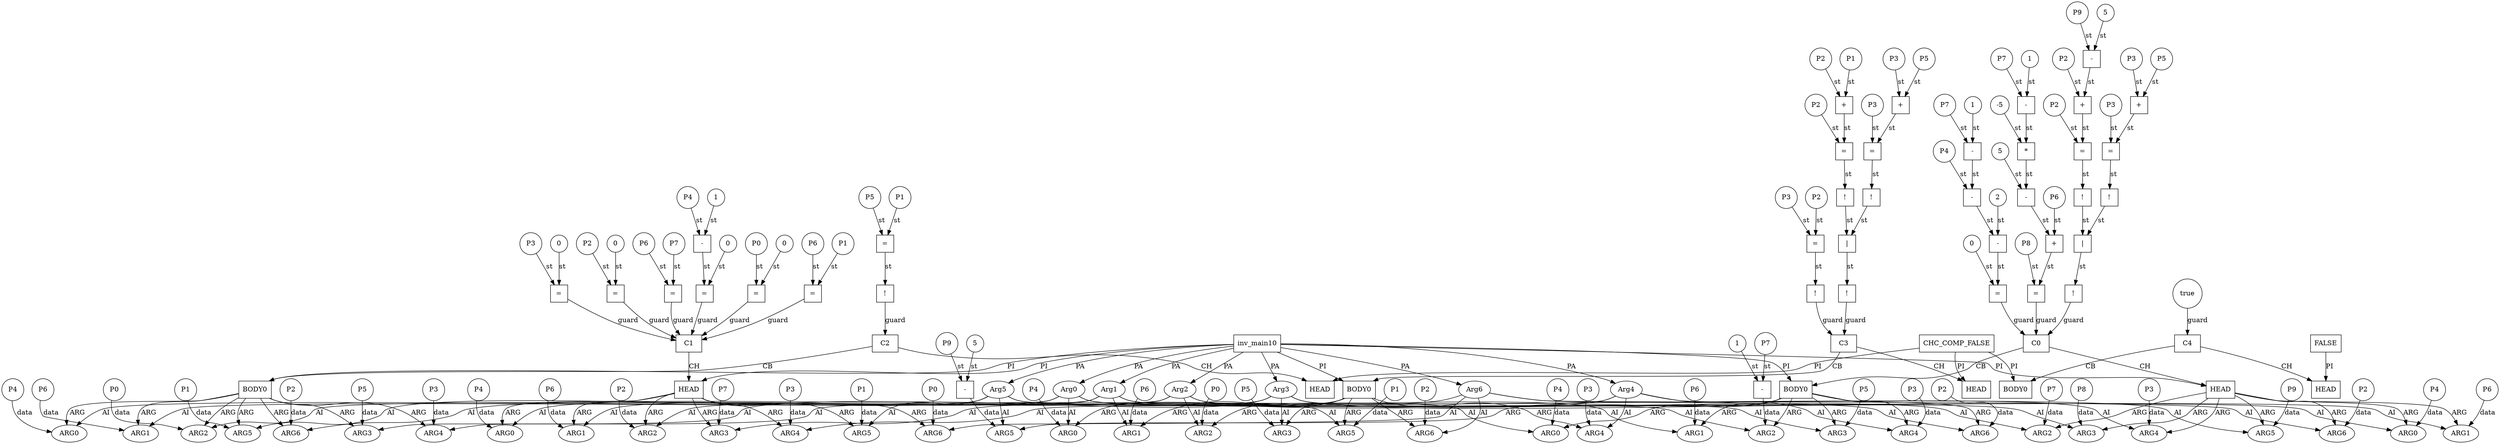 // Horn Graph
digraph {
	"predicate_0" [label="inv_main10"  nodeName="predicate_0" class=predicateName GNNNodeID=0 shape="box"]
	"predicateArgument_0" [label="Arg0"  nodeName="predicateArgument_0" class=predicateArgument GNNNodeID=1 shape="ellipse"]
		"predicate_0" -> "predicateArgument_0" [ label="PA"]
	"predicateArgument_1" [label="Arg1"  nodeName="predicateArgument_1" class=predicateArgument GNNNodeID=2 shape="ellipse"]
		"predicate_0" -> "predicateArgument_1" [ label="PA"]
	"predicateArgument_2" [label="Arg2"  nodeName="predicateArgument_2" class=predicateArgument GNNNodeID=3 shape="ellipse"]
		"predicate_0" -> "predicateArgument_2" [ label="PA"]
	"predicateArgument_3" [label="Arg3"  nodeName="predicateArgument_3" class=predicateArgument GNNNodeID=4 shape="ellipse"]
		"predicate_0" -> "predicateArgument_3" [ label="PA"]
	"predicateArgument_4" [label="Arg4"  nodeName="predicateArgument_4" class=predicateArgument GNNNodeID=5 shape="ellipse"]
		"predicate_0" -> "predicateArgument_4" [ label="PA"]
	"predicateArgument_5" [label="Arg5"  nodeName="predicateArgument_5" class=predicateArgument GNNNodeID=6 shape="ellipse"]
		"predicate_0" -> "predicateArgument_5" [ label="PA"]
	"predicateArgument_6" [label="Arg6"  nodeName="predicateArgument_6" class=predicateArgument GNNNodeID=7 shape="ellipse"]
		"predicate_0" -> "predicateArgument_6" [ label="PA"]
	"predicate_1" [label="CHC_COMP_FALSE"  nodeName="predicate_1" class=predicateName GNNNodeID=8 shape="box"]
	"predicate_2" [label="FALSE"  nodeName="predicate_2" class=predicateName GNNNodeID=9 shape="box"]
	"clause_0" [label="C0"  nodeName="clause_0" class=clause GNNNodeID=10 shape="box"]
	">=_11" [label="="  nodeName=">=_11" class=operator GNNNodeID=11 shape="square"]
		">=_11" -> "clause_0" [ label="guard"]
	"0_12" [label="0"  nodeName="0_12" class=constant GNNNodeID=12 shape="circle"]
		"0_12" -> ">=_11" [ label="st"]
	"-_13" [label="-"  nodeName="-_13" class=operator GNNNodeID=13 shape="square"]
		"-_13" -> ">=_11" [ label="st"]
	"-_14" [label="-"  nodeName="-_14" class=operator GNNNodeID=14 shape="square"]
		"-_14" -> "-_13" [ label="st"]
	"P4_15" [label="P4"  nodeName="P4_15" class=symbolicConstant GNNNodeID=15 shape="circle"]
		"P4_15" -> "-_14" [ label="st"]
	"-_16" [label="-"  nodeName="-_16" class=operator GNNNodeID=16 shape="square"]
		"-_16" -> "-_14" [ label="st"]
	"P7_17" [label="P7"  nodeName="P7_17" class=symbolicConstant GNNNodeID=17 shape="circle"]
		"P7_17" -> "-_16" [ label="st"]
	"1_18" [label="1"  nodeName="1_18" class=constant GNNNodeID=18 shape="circle"]
		"1_18" -> "-_16" [ label="st"]
	"2_19" [label="2"  nodeName="2_19" class=constant GNNNodeID=19 shape="circle"]
		"2_19" -> "-_13" [ label="st"]
	"=_20" [label="="  nodeName="=_20" class=operator GNNNodeID=20 shape="square"]
		"=_20" -> "clause_0" [ label="guard"]
	"P8_21" [label="P8"  nodeName="P8_21" class=symbolicConstant GNNNodeID=21 shape="circle"]
		"P8_21" -> "=_20" [ label="st"]
	"+_22" [label="+"  nodeName="+_22" class=operator GNNNodeID=22 shape="square"]
		"+_22" -> "=_20" [ label="st"]
	"-_23" [label="-"  nodeName="-_23" class=operator GNNNodeID=23 shape="square"]
		"-_23" -> "+_22" [ label="st"]
	"5_24" [label="5"  nodeName="5_24" class=constant GNNNodeID=24 shape="circle"]
		"5_24" -> "-_23" [ label="st"]
	"*_25" [label="*"  nodeName="*_25" class=operator GNNNodeID=25 shape="square"]
		"*_25" -> "-_23" [ label="st"]
	"-5_26" [label="-5"  nodeName="-5_26" class=constant GNNNodeID=26 shape="circle"]
		"-5_26" -> "*_25" [ label="st"]
	"-_27" [label="-"  nodeName="-_27" class=operator GNNNodeID=27 shape="square"]
		"-_27" -> "*_25" [ label="st"]
	"P7_28" [label="P7"  nodeName="P7_28" class=symbolicConstant GNNNodeID=28 shape="circle"]
		"P7_28" -> "-_27" [ label="st"]
	"1_29" [label="1"  nodeName="1_29" class=constant GNNNodeID=29 shape="circle"]
		"1_29" -> "-_27" [ label="st"]
	"P6_30" [label="P6"  nodeName="P6_30" class=symbolicConstant GNNNodeID=30 shape="circle"]
		"P6_30" -> "+_22" [ label="st"]
	"!_31" [label="!"  nodeName="!_31" class=operator GNNNodeID=31 shape="square"]
		"!_31" -> "clause_0" [ label="guard"]
	"|_32" [label="|"  nodeName="|_32" class=operator GNNNodeID=32 shape="square"]
		"|_32" -> "!_31" [ label="st"]
	"!_33" [label="!"  nodeName="!_33" class=operator GNNNodeID=33 shape="square"]
		"!_33" -> "|_32" [ label="st"]
	"=_34" [label="="  nodeName="=_34" class=operator GNNNodeID=34 shape="square"]
		"=_34" -> "!_33" [ label="st"]
	"P2_35" [label="P2"  nodeName="P2_35" class=symbolicConstant GNNNodeID=35 shape="circle"]
		"P2_35" -> "=_34" [ label="st"]
	"+_36" [label="+"  nodeName="+_36" class=operator GNNNodeID=36 shape="square"]
		"+_36" -> "=_34" [ label="st"]
	"P2_37" [label="P2"  nodeName="P2_37" class=symbolicConstant GNNNodeID=37 shape="circle"]
		"P2_37" -> "+_36" [ label="st"]
	"-_38" [label="-"  nodeName="-_38" class=operator GNNNodeID=38 shape="square"]
		"-_38" -> "+_36" [ label="st"]
	"P9_39" [label="P9"  nodeName="P9_39" class=symbolicConstant GNNNodeID=39 shape="circle"]
		"P9_39" -> "-_38" [ label="st"]
	"5_40" [label="5"  nodeName="5_40" class=constant GNNNodeID=40 shape="circle"]
		"5_40" -> "-_38" [ label="st"]
	"!_41" [label="!"  nodeName="!_41" class=operator GNNNodeID=41 shape="square"]
		"!_41" -> "|_32" [ label="st"]
	"=_42" [label="="  nodeName="=_42" class=operator GNNNodeID=42 shape="square"]
		"=_42" -> "!_41" [ label="st"]
	"P3_43" [label="P3"  nodeName="P3_43" class=symbolicConstant GNNNodeID=43 shape="circle"]
		"P3_43" -> "=_42" [ label="st"]
	"+_44" [label="+"  nodeName="+_44" class=operator GNNNodeID=44 shape="square"]
		"+_44" -> "=_42" [ label="st"]
	"P3_45" [label="P3"  nodeName="P3_45" class=symbolicConstant GNNNodeID=45 shape="circle"]
		"P3_45" -> "+_44" [ label="st"]
	"P5_46" [label="P5"  nodeName="P5_46" class=symbolicConstant GNNNodeID=46 shape="circle"]
		"P5_46" -> "+_44" [ label="st"]
	"clauseHead_0" [label="HEAD"  nodeName="clauseHead_0" class=clauseHead GNNNodeID=47 shape="box"]
		"clause_0" -> "clauseHead_0" [ label="CH"]
		"predicate_0" -> "clauseHead_0" [ label="PI"]
	"clauseArgument_0" [label="ARG0"  nodeName="clauseArgument_0" class=clauseArg GNNNodeID=48 shape="ellipse"]
		"clauseHead_0" -> "clauseArgument_0" [ label="ARG"]
		"predicateArgument_0" -> "clauseArgument_0" [ label="AI"]
	"P4_49" [label="P4"  nodeName="P4_49" class=symbolicConstant GNNNodeID=49 shape="circle"]
		"P4_49" -> "clauseArgument_0" [ label="data"]
	"clauseArgument_1" [label="ARG1"  nodeName="clauseArgument_1" class=clauseArg GNNNodeID=50 shape="ellipse"]
		"clauseHead_0" -> "clauseArgument_1" [ label="ARG"]
		"predicateArgument_1" -> "clauseArgument_1" [ label="AI"]
	"P6_51" [label="P6"  nodeName="P6_51" class=symbolicConstant GNNNodeID=51 shape="circle"]
		"P6_51" -> "clauseArgument_1" [ label="data"]
	"clauseArgument_2" [label="ARG2"  nodeName="clauseArgument_2" class=clauseArg GNNNodeID=52 shape="ellipse"]
		"clauseHead_0" -> "clauseArgument_2" [ label="ARG"]
		"predicateArgument_2" -> "clauseArgument_2" [ label="AI"]
	"P7_53" [label="P7"  nodeName="P7_53" class=symbolicConstant GNNNodeID=53 shape="circle"]
		"P7_53" -> "clauseArgument_2" [ label="data"]
	"clauseArgument_3" [label="ARG3"  nodeName="clauseArgument_3" class=clauseArg GNNNodeID=54 shape="ellipse"]
		"clauseHead_0" -> "clauseArgument_3" [ label="ARG"]
		"predicateArgument_3" -> "clauseArgument_3" [ label="AI"]
	"P8_55" [label="P8"  nodeName="P8_55" class=symbolicConstant GNNNodeID=55 shape="circle"]
		"P8_55" -> "clauseArgument_3" [ label="data"]
	"clauseArgument_4" [label="ARG4"  nodeName="clauseArgument_4" class=clauseArg GNNNodeID=56 shape="ellipse"]
		"clauseHead_0" -> "clauseArgument_4" [ label="ARG"]
		"predicateArgument_4" -> "clauseArgument_4" [ label="AI"]
	"P3_57" [label="P3"  nodeName="P3_57" class=symbolicConstant GNNNodeID=57 shape="circle"]
		"P3_57" -> "clauseArgument_4" [ label="data"]
	"clauseArgument_5" [label="ARG5"  nodeName="clauseArgument_5" class=clauseArg GNNNodeID=58 shape="ellipse"]
		"clauseHead_0" -> "clauseArgument_5" [ label="ARG"]
		"predicateArgument_5" -> "clauseArgument_5" [ label="AI"]
	"P9_59" [label="P9"  nodeName="P9_59" class=symbolicConstant GNNNodeID=59 shape="circle"]
		"P9_59" -> "clauseArgument_5" [ label="data"]
	"clauseArgument_6" [label="ARG6"  nodeName="clauseArgument_6" class=clauseArg GNNNodeID=60 shape="ellipse"]
		"clauseHead_0" -> "clauseArgument_6" [ label="ARG"]
		"predicateArgument_6" -> "clauseArgument_6" [ label="AI"]
	"P2_61" [label="P2"  nodeName="P2_61" class=symbolicConstant GNNNodeID=61 shape="circle"]
		"P2_61" -> "clauseArgument_6" [ label="data"]
	"clauseBody_0" [label="BODY0"  nodeName="clauseBody_0" class=clauseBody GNNNodeID=62 shape="box"]
		"clause_0" -> "clauseBody_0" [ label="CB"]
		"predicate_0" -> "clauseBody_0" [ label="PI"]
	"clauseArgument_7" [label="ARG0"  nodeName="clauseArgument_7" class=clauseArg GNNNodeID=63 shape="ellipse"]
		"clauseBody_0" -> "clauseArgument_7" [ label="ARG"]
		"predicateArgument_0" -> "clauseArgument_7" [ label="AI"]
	"P4_64" [label="P4"  nodeName="P4_64" class=symbolicConstant GNNNodeID=64 shape="circle"]
		"P4_64" -> "clauseArgument_7" [ label="data"]
	"clauseArgument_8" [label="ARG1"  nodeName="clauseArgument_8" class=clauseArg GNNNodeID=65 shape="ellipse"]
		"clauseBody_0" -> "clauseArgument_8" [ label="ARG"]
		"predicateArgument_1" -> "clauseArgument_8" [ label="AI"]
	"P6_66" [label="P6"  nodeName="P6_66" class=symbolicConstant GNNNodeID=66 shape="circle"]
		"P6_66" -> "clauseArgument_8" [ label="data"]
	"clauseArgument_9" [label="ARG2"  nodeName="clauseArgument_9" class=clauseArg GNNNodeID=67 shape="ellipse"]
		"clauseBody_0" -> "clauseArgument_9" [ label="ARG"]
		"predicateArgument_2" -> "clauseArgument_9" [ label="AI"]
	"-_68" [label="-"  nodeName="-_68" class=operator GNNNodeID=68 shape="square"]
		"-_68" -> "clauseArgument_9" [ label="data"]
	"P7_69" [label="P7"  nodeName="P7_69" class=symbolicConstant GNNNodeID=69 shape="circle"]
		"P7_69" -> "-_68" [ label="st"]
	"1_70" [label="1"  nodeName="1_70" class=constant GNNNodeID=70 shape="circle"]
		"1_70" -> "-_68" [ label="st"]
	"clauseArgument_10" [label="ARG3"  nodeName="clauseArgument_10" class=clauseArg GNNNodeID=71 shape="ellipse"]
		"clauseBody_0" -> "clauseArgument_10" [ label="ARG"]
		"predicateArgument_3" -> "clauseArgument_10" [ label="AI"]
	"P5_72" [label="P5"  nodeName="P5_72" class=symbolicConstant GNNNodeID=72 shape="circle"]
		"P5_72" -> "clauseArgument_10" [ label="data"]
	"clauseArgument_11" [label="ARG4"  nodeName="clauseArgument_11" class=clauseArg GNNNodeID=73 shape="ellipse"]
		"clauseBody_0" -> "clauseArgument_11" [ label="ARG"]
		"predicateArgument_4" -> "clauseArgument_11" [ label="AI"]
	"P3_74" [label="P3"  nodeName="P3_74" class=symbolicConstant GNNNodeID=74 shape="circle"]
		"P3_74" -> "clauseArgument_11" [ label="data"]
	"clauseArgument_12" [label="ARG5"  nodeName="clauseArgument_12" class=clauseArg GNNNodeID=75 shape="ellipse"]
		"clauseBody_0" -> "clauseArgument_12" [ label="ARG"]
		"predicateArgument_5" -> "clauseArgument_12" [ label="AI"]
	"-_76" [label="-"  nodeName="-_76" class=operator GNNNodeID=76 shape="square"]
		"-_76" -> "clauseArgument_12" [ label="data"]
	"P9_77" [label="P9"  nodeName="P9_77" class=symbolicConstant GNNNodeID=77 shape="circle"]
		"P9_77" -> "-_76" [ label="st"]
	"5_78" [label="5"  nodeName="5_78" class=constant GNNNodeID=78 shape="circle"]
		"5_78" -> "-_76" [ label="st"]
	"clauseArgument_13" [label="ARG6"  nodeName="clauseArgument_13" class=clauseArg GNNNodeID=79 shape="ellipse"]
		"clauseBody_0" -> "clauseArgument_13" [ label="ARG"]
		"predicateArgument_6" -> "clauseArgument_13" [ label="AI"]
	"P2_80" [label="P2"  nodeName="P2_80" class=symbolicConstant GNNNodeID=80 shape="circle"]
		"P2_80" -> "clauseArgument_13" [ label="data"]
	"clause_1" [label="C1"  nodeName="clause_1" class=clause GNNNodeID=81 shape="box"]
	">=_82" [label="="  nodeName=">=_82" class=operator GNNNodeID=82 shape="square"]
		">=_82" -> "clause_1" [ label="guard"]
	"0_83" [label="0"  nodeName="0_83" class=constant GNNNodeID=83 shape="circle"]
		"0_83" -> ">=_82" [ label="st"]
	"-_84" [label="-"  nodeName="-_84" class=operator GNNNodeID=84 shape="square"]
		"-_84" -> ">=_82" [ label="st"]
	"P4_85" [label="P4"  nodeName="P4_85" class=symbolicConstant GNNNodeID=85 shape="circle"]
		"P4_85" -> "-_84" [ label="st"]
	"1_86" [label="1"  nodeName="1_86" class=constant GNNNodeID=86 shape="circle"]
		"1_86" -> "-_84" [ label="st"]
	"=_87" [label="="  nodeName="=_87" class=operator GNNNodeID=87 shape="square"]
		"=_87" -> "clause_1" [ label="guard"]
	"0_88" [label="0"  nodeName="0_88" class=constant GNNNodeID=88 shape="circle"]
		"0_88" -> "=_87" [ label="st"]
	"P0_89" [label="P0"  nodeName="P0_89" class=symbolicConstant GNNNodeID=89 shape="circle"]
		"P0_89" -> "=_87" [ label="st"]
	"=_90" [label="="  nodeName="=_90" class=operator GNNNodeID=90 shape="square"]
		"=_90" -> "clause_1" [ label="guard"]
	"P1_91" [label="P1"  nodeName="P1_91" class=symbolicConstant GNNNodeID=91 shape="circle"]
		"P1_91" -> "=_90" [ label="st"]
	"P6_92" [label="P6"  nodeName="P6_92" class=symbolicConstant GNNNodeID=92 shape="circle"]
		"P6_92" -> "=_90" [ label="st"]
	"=_93" [label="="  nodeName="=_93" class=operator GNNNodeID=93 shape="square"]
		"=_93" -> "clause_1" [ label="guard"]
	"0_94" [label="0"  nodeName="0_94" class=constant GNNNodeID=94 shape="circle"]
		"0_94" -> "=_93" [ label="st"]
	"P3_95" [label="P3"  nodeName="P3_95" class=symbolicConstant GNNNodeID=95 shape="circle"]
		"P3_95" -> "=_93" [ label="st"]
	"=_96" [label="="  nodeName="=_96" class=operator GNNNodeID=96 shape="square"]
		"=_96" -> "clause_1" [ label="guard"]
	"0_97" [label="0"  nodeName="0_97" class=constant GNNNodeID=97 shape="circle"]
		"0_97" -> "=_96" [ label="st"]
	"P2_98" [label="P2"  nodeName="P2_98" class=symbolicConstant GNNNodeID=98 shape="circle"]
		"P2_98" -> "=_96" [ label="st"]
	"=_99" [label="="  nodeName="=_99" class=operator GNNNodeID=99 shape="square"]
		"=_99" -> "clause_1" [ label="guard"]
	"P7_100" [label="P7"  nodeName="P7_100" class=symbolicConstant GNNNodeID=100 shape="circle"]
		"P7_100" -> "=_99" [ label="st"]
	"P6_101" [label="P6"  nodeName="P6_101" class=symbolicConstant GNNNodeID=101 shape="circle"]
		"P6_101" -> "=_99" [ label="st"]
	"clauseHead_1" [label="HEAD"  nodeName="clauseHead_1" class=clauseHead GNNNodeID=102 shape="box"]
		"clause_1" -> "clauseHead_1" [ label="CH"]
		"predicate_0" -> "clauseHead_1" [ label="PI"]
	"clauseArgument_14" [label="ARG0"  nodeName="clauseArgument_14" class=clauseArg GNNNodeID=103 shape="ellipse"]
		"clauseHead_1" -> "clauseArgument_14" [ label="ARG"]
		"predicateArgument_0" -> "clauseArgument_14" [ label="AI"]
	"P4_104" [label="P4"  nodeName="P4_104" class=symbolicConstant GNNNodeID=104 shape="circle"]
		"P4_104" -> "clauseArgument_14" [ label="data"]
	"clauseArgument_15" [label="ARG1"  nodeName="clauseArgument_15" class=clauseArg GNNNodeID=105 shape="ellipse"]
		"clauseHead_1" -> "clauseArgument_15" [ label="ARG"]
		"predicateArgument_1" -> "clauseArgument_15" [ label="AI"]
	"P6_106" [label="P6"  nodeName="P6_106" class=symbolicConstant GNNNodeID=106 shape="circle"]
		"P6_106" -> "clauseArgument_15" [ label="data"]
	"clauseArgument_16" [label="ARG2"  nodeName="clauseArgument_16" class=clauseArg GNNNodeID=107 shape="ellipse"]
		"clauseHead_1" -> "clauseArgument_16" [ label="ARG"]
		"predicateArgument_2" -> "clauseArgument_16" [ label="AI"]
	"P2_108" [label="P2"  nodeName="P2_108" class=symbolicConstant GNNNodeID=108 shape="circle"]
		"P2_108" -> "clauseArgument_16" [ label="data"]
	"clauseArgument_17" [label="ARG3"  nodeName="clauseArgument_17" class=clauseArg GNNNodeID=109 shape="ellipse"]
		"clauseHead_1" -> "clauseArgument_17" [ label="ARG"]
		"predicateArgument_3" -> "clauseArgument_17" [ label="AI"]
	"P7_110" [label="P7"  nodeName="P7_110" class=symbolicConstant GNNNodeID=110 shape="circle"]
		"P7_110" -> "clauseArgument_17" [ label="data"]
	"clauseArgument_18" [label="ARG4"  nodeName="clauseArgument_18" class=clauseArg GNNNodeID=111 shape="ellipse"]
		"clauseHead_1" -> "clauseArgument_18" [ label="ARG"]
		"predicateArgument_4" -> "clauseArgument_18" [ label="AI"]
	"P3_112" [label="P3"  nodeName="P3_112" class=symbolicConstant GNNNodeID=112 shape="circle"]
		"P3_112" -> "clauseArgument_18" [ label="data"]
	"clauseArgument_19" [label="ARG5"  nodeName="clauseArgument_19" class=clauseArg GNNNodeID=113 shape="ellipse"]
		"clauseHead_1" -> "clauseArgument_19" [ label="ARG"]
		"predicateArgument_5" -> "clauseArgument_19" [ label="AI"]
	"P1_114" [label="P1"  nodeName="P1_114" class=symbolicConstant GNNNodeID=114 shape="circle"]
		"P1_114" -> "clauseArgument_19" [ label="data"]
	"clauseArgument_20" [label="ARG6"  nodeName="clauseArgument_20" class=clauseArg GNNNodeID=115 shape="ellipse"]
		"clauseHead_1" -> "clauseArgument_20" [ label="ARG"]
		"predicateArgument_6" -> "clauseArgument_20" [ label="AI"]
	"P0_116" [label="P0"  nodeName="P0_116" class=symbolicConstant GNNNodeID=116 shape="circle"]
		"P0_116" -> "clauseArgument_20" [ label="data"]
	"clause_2" [label="C2"  nodeName="clause_2" class=clause GNNNodeID=117 shape="box"]
	"!_118" [label="!"  nodeName="!_118" class=operator GNNNodeID=118 shape="square"]
		"!_118" -> "clause_2" [ label="guard"]
	"=_119" [label="="  nodeName="=_119" class=operator GNNNodeID=119 shape="square"]
		"=_119" -> "!_118" [ label="st"]
	"P5_120" [label="P5"  nodeName="P5_120" class=symbolicConstant GNNNodeID=120 shape="circle"]
		"P5_120" -> "=_119" [ label="st"]
	"P1_121" [label="P1"  nodeName="P1_121" class=symbolicConstant GNNNodeID=121 shape="circle"]
		"P1_121" -> "=_119" [ label="st"]
	"clauseHead_2" [label="HEAD"  nodeName="clauseHead_2" class=clauseHead GNNNodeID=122 shape="box"]
		"clause_2" -> "clauseHead_2" [ label="CH"]
		"predicate_1" -> "clauseHead_2" [ label="PI"]
	"clauseBody_1" [label="BODY0"  nodeName="clauseBody_1" class=clauseBody GNNNodeID=123 shape="box"]
		"clause_2" -> "clauseBody_1" [ label="CB"]
		"predicate_0" -> "clauseBody_1" [ label="PI"]
	"clauseArgument_21" [label="ARG0"  nodeName="clauseArgument_21" class=clauseArg GNNNodeID=124 shape="ellipse"]
		"clauseBody_1" -> "clauseArgument_21" [ label="ARG"]
		"predicateArgument_0" -> "clauseArgument_21" [ label="AI"]
	"P4_125" [label="P4"  nodeName="P4_125" class=symbolicConstant GNNNodeID=125 shape="circle"]
		"P4_125" -> "clauseArgument_21" [ label="data"]
	"clauseArgument_22" [label="ARG1"  nodeName="clauseArgument_22" class=clauseArg GNNNodeID=126 shape="ellipse"]
		"clauseBody_1" -> "clauseArgument_22" [ label="ARG"]
		"predicateArgument_1" -> "clauseArgument_22" [ label="AI"]
	"P6_127" [label="P6"  nodeName="P6_127" class=symbolicConstant GNNNodeID=127 shape="circle"]
		"P6_127" -> "clauseArgument_22" [ label="data"]
	"clauseArgument_23" [label="ARG2"  nodeName="clauseArgument_23" class=clauseArg GNNNodeID=128 shape="ellipse"]
		"clauseBody_1" -> "clauseArgument_23" [ label="ARG"]
		"predicateArgument_2" -> "clauseArgument_23" [ label="AI"]
	"P0_129" [label="P0"  nodeName="P0_129" class=symbolicConstant GNNNodeID=129 shape="circle"]
		"P0_129" -> "clauseArgument_23" [ label="data"]
	"clauseArgument_24" [label="ARG3"  nodeName="clauseArgument_24" class=clauseArg GNNNodeID=130 shape="ellipse"]
		"clauseBody_1" -> "clauseArgument_24" [ label="ARG"]
		"predicateArgument_3" -> "clauseArgument_24" [ label="AI"]
	"P5_131" [label="P5"  nodeName="P5_131" class=symbolicConstant GNNNodeID=131 shape="circle"]
		"P5_131" -> "clauseArgument_24" [ label="data"]
	"clauseArgument_25" [label="ARG4"  nodeName="clauseArgument_25" class=clauseArg GNNNodeID=132 shape="ellipse"]
		"clauseBody_1" -> "clauseArgument_25" [ label="ARG"]
		"predicateArgument_4" -> "clauseArgument_25" [ label="AI"]
	"P3_133" [label="P3"  nodeName="P3_133" class=symbolicConstant GNNNodeID=133 shape="circle"]
		"P3_133" -> "clauseArgument_25" [ label="data"]
	"clauseArgument_26" [label="ARG5"  nodeName="clauseArgument_26" class=clauseArg GNNNodeID=134 shape="ellipse"]
		"clauseBody_1" -> "clauseArgument_26" [ label="ARG"]
		"predicateArgument_5" -> "clauseArgument_26" [ label="AI"]
	"P1_135" [label="P1"  nodeName="P1_135" class=symbolicConstant GNNNodeID=135 shape="circle"]
		"P1_135" -> "clauseArgument_26" [ label="data"]
	"clauseArgument_27" [label="ARG6"  nodeName="clauseArgument_27" class=clauseArg GNNNodeID=136 shape="ellipse"]
		"clauseBody_1" -> "clauseArgument_27" [ label="ARG"]
		"predicateArgument_6" -> "clauseArgument_27" [ label="AI"]
	"P2_137" [label="P2"  nodeName="P2_137" class=symbolicConstant GNNNodeID=137 shape="circle"]
		"P2_137" -> "clauseArgument_27" [ label="data"]
	"clause_3" [label="C3"  nodeName="clause_3" class=clause GNNNodeID=138 shape="box"]
	"!_139" [label="!"  nodeName="!_139" class=operator GNNNodeID=139 shape="square"]
		"!_139" -> "clause_3" [ label="guard"]
	"=_140" [label="="  nodeName="=_140" class=operator GNNNodeID=140 shape="square"]
		"=_140" -> "!_139" [ label="st"]
	"P3_141" [label="P3"  nodeName="P3_141" class=symbolicConstant GNNNodeID=141 shape="circle"]
		"P3_141" -> "=_140" [ label="st"]
	"P2_142" [label="P2"  nodeName="P2_142" class=symbolicConstant GNNNodeID=142 shape="circle"]
		"P2_142" -> "=_140" [ label="st"]
	"!_143" [label="!"  nodeName="!_143" class=operator GNNNodeID=143 shape="square"]
		"!_143" -> "clause_3" [ label="guard"]
	"|_144" [label="|"  nodeName="|_144" class=operator GNNNodeID=144 shape="square"]
		"|_144" -> "!_143" [ label="st"]
	"!_145" [label="!"  nodeName="!_145" class=operator GNNNodeID=145 shape="square"]
		"!_145" -> "|_144" [ label="st"]
	"=_146" [label="="  nodeName="=_146" class=operator GNNNodeID=146 shape="square"]
		"=_146" -> "!_145" [ label="st"]
	"P2_147" [label="P2"  nodeName="P2_147" class=symbolicConstant GNNNodeID=147 shape="circle"]
		"P2_147" -> "=_146" [ label="st"]
	"+_148" [label="+"  nodeName="+_148" class=operator GNNNodeID=148 shape="square"]
		"+_148" -> "=_146" [ label="st"]
	"P2_149" [label="P2"  nodeName="P2_149" class=symbolicConstant GNNNodeID=149 shape="circle"]
		"P2_149" -> "+_148" [ label="st"]
	"P1_150" [label="P1"  nodeName="P1_150" class=symbolicConstant GNNNodeID=150 shape="circle"]
		"P1_150" -> "+_148" [ label="st"]
	"!_151" [label="!"  nodeName="!_151" class=operator GNNNodeID=151 shape="square"]
		"!_151" -> "|_144" [ label="st"]
	"=_152" [label="="  nodeName="=_152" class=operator GNNNodeID=152 shape="square"]
		"=_152" -> "!_151" [ label="st"]
	"P3_153" [label="P3"  nodeName="P3_153" class=symbolicConstant GNNNodeID=153 shape="circle"]
		"P3_153" -> "=_152" [ label="st"]
	"+_154" [label="+"  nodeName="+_154" class=operator GNNNodeID=154 shape="square"]
		"+_154" -> "=_152" [ label="st"]
	"P3_155" [label="P3"  nodeName="P3_155" class=symbolicConstant GNNNodeID=155 shape="circle"]
		"P3_155" -> "+_154" [ label="st"]
	"P5_156" [label="P5"  nodeName="P5_156" class=symbolicConstant GNNNodeID=156 shape="circle"]
		"P5_156" -> "+_154" [ label="st"]
	"clauseHead_3" [label="HEAD"  nodeName="clauseHead_3" class=clauseHead GNNNodeID=157 shape="box"]
		"clause_3" -> "clauseHead_3" [ label="CH"]
		"predicate_1" -> "clauseHead_3" [ label="PI"]
	"clauseBody_2" [label="BODY0"  nodeName="clauseBody_2" class=clauseBody GNNNodeID=158 shape="box"]
		"clause_3" -> "clauseBody_2" [ label="CB"]
		"predicate_0" -> "clauseBody_2" [ label="PI"]
	"clauseArgument_28" [label="ARG0"  nodeName="clauseArgument_28" class=clauseArg GNNNodeID=159 shape="ellipse"]
		"clauseBody_2" -> "clauseArgument_28" [ label="ARG"]
		"predicateArgument_0" -> "clauseArgument_28" [ label="AI"]
	"P4_160" [label="P4"  nodeName="P4_160" class=symbolicConstant GNNNodeID=160 shape="circle"]
		"P4_160" -> "clauseArgument_28" [ label="data"]
	"clauseArgument_29" [label="ARG1"  nodeName="clauseArgument_29" class=clauseArg GNNNodeID=161 shape="ellipse"]
		"clauseBody_2" -> "clauseArgument_29" [ label="ARG"]
		"predicateArgument_1" -> "clauseArgument_29" [ label="AI"]
	"P6_162" [label="P6"  nodeName="P6_162" class=symbolicConstant GNNNodeID=162 shape="circle"]
		"P6_162" -> "clauseArgument_29" [ label="data"]
	"clauseArgument_30" [label="ARG2"  nodeName="clauseArgument_30" class=clauseArg GNNNodeID=163 shape="ellipse"]
		"clauseBody_2" -> "clauseArgument_30" [ label="ARG"]
		"predicateArgument_2" -> "clauseArgument_30" [ label="AI"]
	"P0_164" [label="P0"  nodeName="P0_164" class=symbolicConstant GNNNodeID=164 shape="circle"]
		"P0_164" -> "clauseArgument_30" [ label="data"]
	"clauseArgument_31" [label="ARG3"  nodeName="clauseArgument_31" class=clauseArg GNNNodeID=165 shape="ellipse"]
		"clauseBody_2" -> "clauseArgument_31" [ label="ARG"]
		"predicateArgument_3" -> "clauseArgument_31" [ label="AI"]
	"P5_166" [label="P5"  nodeName="P5_166" class=symbolicConstant GNNNodeID=166 shape="circle"]
		"P5_166" -> "clauseArgument_31" [ label="data"]
	"clauseArgument_32" [label="ARG4"  nodeName="clauseArgument_32" class=clauseArg GNNNodeID=167 shape="ellipse"]
		"clauseBody_2" -> "clauseArgument_32" [ label="ARG"]
		"predicateArgument_4" -> "clauseArgument_32" [ label="AI"]
	"P3_168" [label="P3"  nodeName="P3_168" class=symbolicConstant GNNNodeID=168 shape="circle"]
		"P3_168" -> "clauseArgument_32" [ label="data"]
	"clauseArgument_33" [label="ARG5"  nodeName="clauseArgument_33" class=clauseArg GNNNodeID=169 shape="ellipse"]
		"clauseBody_2" -> "clauseArgument_33" [ label="ARG"]
		"predicateArgument_5" -> "clauseArgument_33" [ label="AI"]
	"P1_170" [label="P1"  nodeName="P1_170" class=symbolicConstant GNNNodeID=170 shape="circle"]
		"P1_170" -> "clauseArgument_33" [ label="data"]
	"clauseArgument_34" [label="ARG6"  nodeName="clauseArgument_34" class=clauseArg GNNNodeID=171 shape="ellipse"]
		"clauseBody_2" -> "clauseArgument_34" [ label="ARG"]
		"predicateArgument_6" -> "clauseArgument_34" [ label="AI"]
	"P2_172" [label="P2"  nodeName="P2_172" class=symbolicConstant GNNNodeID=172 shape="circle"]
		"P2_172" -> "clauseArgument_34" [ label="data"]
	"clause_4" [label="C4"  nodeName="clause_4" class=clause GNNNodeID=173 shape="box"]
	"true_174" [label="true"  nodeName="true_174" class=constant GNNNodeID=174 shape="circle"]
		"true_174" -> "clause_4" [ label="guard"]
	"clauseHead_4" [label="HEAD"  nodeName="clauseHead_4" class=clauseHead GNNNodeID=175 shape="box"]
		"clause_4" -> "clauseHead_4" [ label="CH"]
		"predicate_2" -> "clauseHead_4" [ label="PI"]
	"clauseBody_3" [label="BODY0"  nodeName="clauseBody_3" class=clauseBody GNNNodeID=176 shape="box"]
		"clause_4" -> "clauseBody_3" [ label="CB"]
		"predicate_1" -> "clauseBody_3" [ label="PI"]
}
